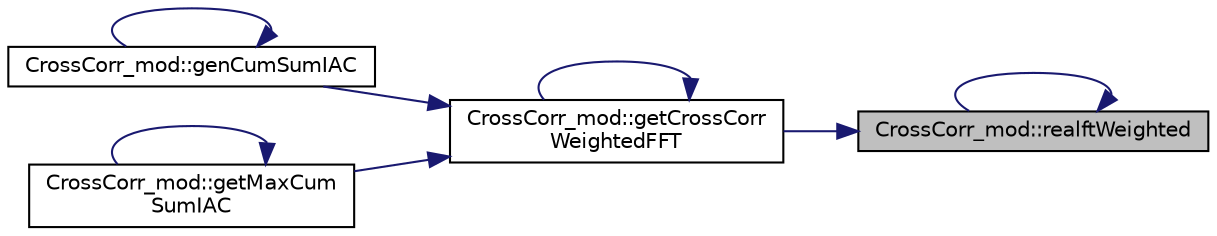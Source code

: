 digraph "CrossCorr_mod::realftWeighted"
{
 // LATEX_PDF_SIZE
  edge [fontname="Helvetica",fontsize="10",labelfontname="Helvetica",labelfontsize="10"];
  node [fontname="Helvetica",fontsize="10",shape=record];
  rankdir="RL";
  Node1 [label="CrossCorr_mod::realftWeighted",height=0.2,width=0.4,color="black", fillcolor="grey75", style="filled", fontcolor="black",tooltip=" "];
  Node1 -> Node2 [dir="back",color="midnightblue",fontsize="10",style="solid",fontname="Helvetica"];
  Node2 [label="CrossCorr_mod::getCrossCorr\lWeightedFFT",height=0.2,width=0.4,color="black", fillcolor="white", style="filled",URL="$namespaceCrossCorr__mod.html#ad7530d1251f15e5c2d1d3de9a014e15a",tooltip="Return the cross-correlation of the two input weighted compact data vectors, (including any user-supp..."];
  Node2 -> Node3 [dir="back",color="midnightblue",fontsize="10",style="solid",fontname="Helvetica"];
  Node3 [label="CrossCorr_mod::genCumSumIAC",height=0.2,width=0.4,color="black", fillcolor="white", style="filled",URL="$namespaceCrossCorr__mod.html#a7c803e7f236c1b0958e368ba22b8abab",tooltip="Return the integrated autocorrelation (IAC) based on the cumulative autocorrelation."];
  Node3 -> Node3 [dir="back",color="midnightblue",fontsize="10",style="solid",fontname="Helvetica"];
  Node2 -> Node2 [dir="back",color="midnightblue",fontsize="10",style="solid",fontname="Helvetica"];
  Node2 -> Node4 [dir="back",color="midnightblue",fontsize="10",style="solid",fontname="Helvetica"];
  Node4 [label="CrossCorr_mod::getMaxCum\lSumIAC",height=0.2,width=0.4,color="black", fillcolor="white", style="filled",URL="$namespaceCrossCorr__mod.html#a3776a901fbaee44fecf500b3a25d1a5c",tooltip="Return the integrated autocorrelation (IAC) based on the maximum cumulative autocorrelation."];
  Node4 -> Node4 [dir="back",color="midnightblue",fontsize="10",style="solid",fontname="Helvetica"];
  Node1 -> Node1 [dir="back",color="midnightblue",fontsize="10",style="solid",fontname="Helvetica"];
}
